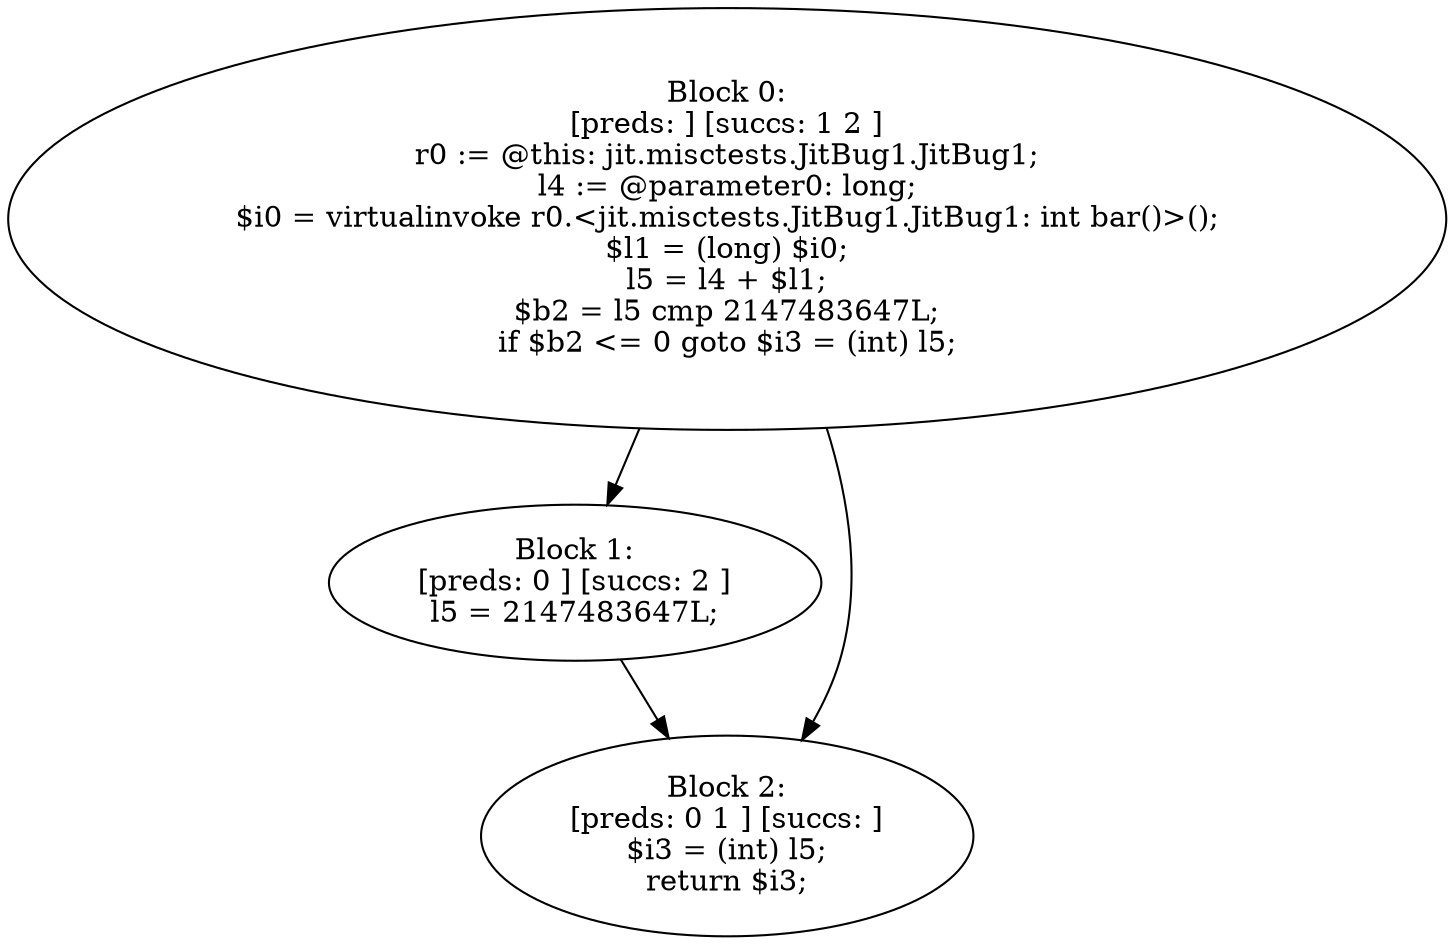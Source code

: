 digraph "unitGraph" {
    "Block 0:
[preds: ] [succs: 1 2 ]
r0 := @this: jit.misctests.JitBug1.JitBug1;
l4 := @parameter0: long;
$i0 = virtualinvoke r0.<jit.misctests.JitBug1.JitBug1: int bar()>();
$l1 = (long) $i0;
l5 = l4 + $l1;
$b2 = l5 cmp 2147483647L;
if $b2 <= 0 goto $i3 = (int) l5;
"
    "Block 1:
[preds: 0 ] [succs: 2 ]
l5 = 2147483647L;
"
    "Block 2:
[preds: 0 1 ] [succs: ]
$i3 = (int) l5;
return $i3;
"
    "Block 0:
[preds: ] [succs: 1 2 ]
r0 := @this: jit.misctests.JitBug1.JitBug1;
l4 := @parameter0: long;
$i0 = virtualinvoke r0.<jit.misctests.JitBug1.JitBug1: int bar()>();
$l1 = (long) $i0;
l5 = l4 + $l1;
$b2 = l5 cmp 2147483647L;
if $b2 <= 0 goto $i3 = (int) l5;
"->"Block 1:
[preds: 0 ] [succs: 2 ]
l5 = 2147483647L;
";
    "Block 0:
[preds: ] [succs: 1 2 ]
r0 := @this: jit.misctests.JitBug1.JitBug1;
l4 := @parameter0: long;
$i0 = virtualinvoke r0.<jit.misctests.JitBug1.JitBug1: int bar()>();
$l1 = (long) $i0;
l5 = l4 + $l1;
$b2 = l5 cmp 2147483647L;
if $b2 <= 0 goto $i3 = (int) l5;
"->"Block 2:
[preds: 0 1 ] [succs: ]
$i3 = (int) l5;
return $i3;
";
    "Block 1:
[preds: 0 ] [succs: 2 ]
l5 = 2147483647L;
"->"Block 2:
[preds: 0 1 ] [succs: ]
$i3 = (int) l5;
return $i3;
";
}
